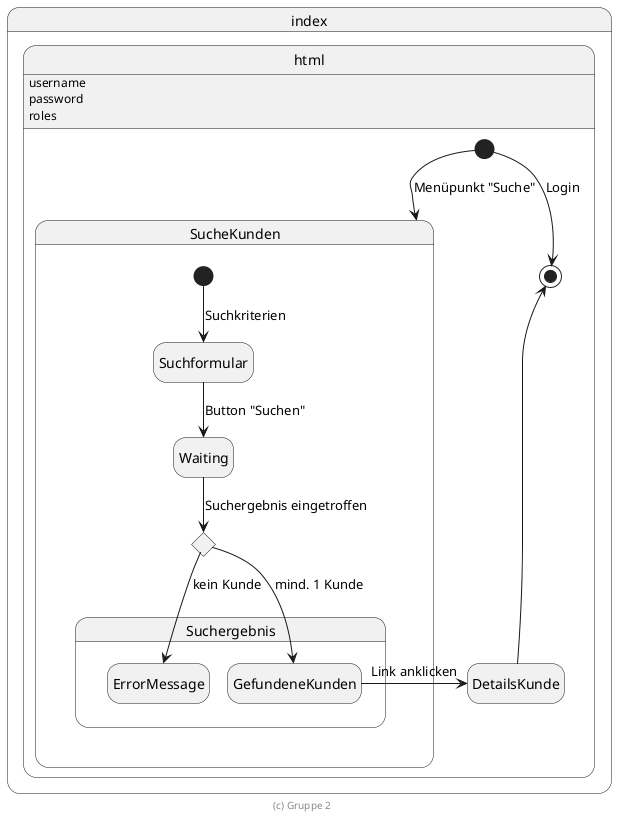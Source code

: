 ' Copyright (C) 2022 - present Juergen Zimmermann, Hochschule Karlsruhe
'
' This program is free software: you can redistribute it and/or modify
' it under the terms of the GNU General Public License as published by
' the Free Software Foundation, either version 3 of the License, or
' (at your option) any later version.
'
' This program is distributed in the hope that it will be useful,
' but WITHOUT ANY WARRANTY; without even the implied warranty of
' MERCHANTABILITY or FITNESS FOR A PARTICULAR PURPOSE.  See the
' GNU General Public License for more details.
'
' You should have received a copy of the GNU General Public License
' along with this program.  If not, see <https://www.gnu.org/licenses/>.

' Preview durch <Alt>d
' https://plantuml.com/de/state-diagram
' https://plantuml.com/de/guide

@startuml Zustandsdiagramm

hide empty description

state index.html {
    index.html: username
    index.html: password
    index.html: roles

    [*] --> [*]: Login

    state SucheKunden {
        [*] --> Suchformular: Suchkriterien
        Suchformular --> Waiting: Button "Suchen"
        state SuchergebnisChoice <<choice>>
        Waiting --> SuchergebnisChoice: Suchergebnis eingetroffen

        state Suchergebnis {
            SuchergebnisChoice --> GefundeneKunden: mind. 1 Kunde
            SuchergebnisChoice --> ErrorMessage: kein Kunde

            ErrorMessage -right[hidden]-> GefundeneKunden
        }
    }

    [*] -down-> SucheKunden: Menüpunkt "Suche"
    GefundeneKunden -right-> DetailsKunde: Link anklicken
    DetailsKunde -up-> [*]

    Suchergebnis -right[hidden]-> DetailsKunde
    SucheKunden -right[hidden]-> DetailsKunde
}

footer (c) Gruppe 2

@enduml
